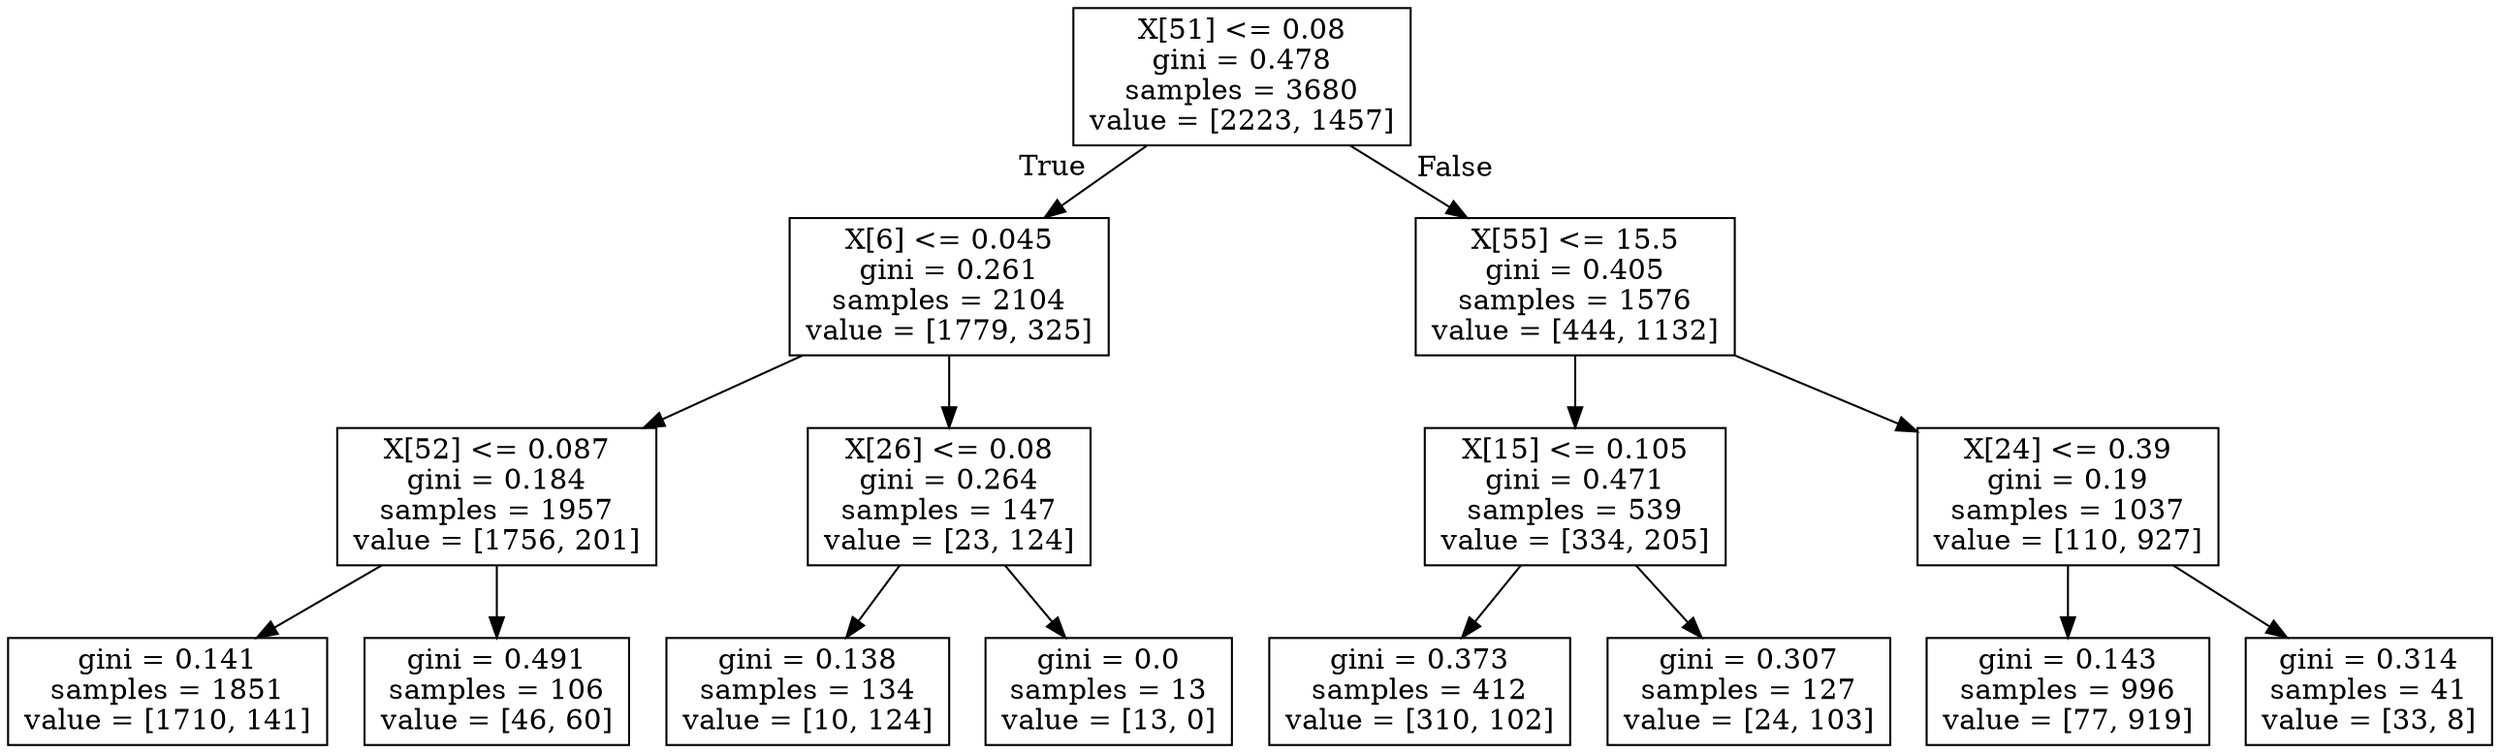 digraph Tree {
node [shape=box] ;
0 [label="X[51] <= 0.08\ngini = 0.478\nsamples = 3680\nvalue = [2223, 1457]"] ;
1 [label="X[6] <= 0.045\ngini = 0.261\nsamples = 2104\nvalue = [1779, 325]"] ;
0 -> 1 [labeldistance=2.5, labelangle=45, headlabel="True"] ;
2 [label="X[52] <= 0.087\ngini = 0.184\nsamples = 1957\nvalue = [1756, 201]"] ;
1 -> 2 ;
3 [label="gini = 0.141\nsamples = 1851\nvalue = [1710, 141]"] ;
2 -> 3 ;
4 [label="gini = 0.491\nsamples = 106\nvalue = [46, 60]"] ;
2 -> 4 ;
5 [label="X[26] <= 0.08\ngini = 0.264\nsamples = 147\nvalue = [23, 124]"] ;
1 -> 5 ;
6 [label="gini = 0.138\nsamples = 134\nvalue = [10, 124]"] ;
5 -> 6 ;
7 [label="gini = 0.0\nsamples = 13\nvalue = [13, 0]"] ;
5 -> 7 ;
8 [label="X[55] <= 15.5\ngini = 0.405\nsamples = 1576\nvalue = [444, 1132]"] ;
0 -> 8 [labeldistance=2.5, labelangle=-45, headlabel="False"] ;
9 [label="X[15] <= 0.105\ngini = 0.471\nsamples = 539\nvalue = [334, 205]"] ;
8 -> 9 ;
10 [label="gini = 0.373\nsamples = 412\nvalue = [310, 102]"] ;
9 -> 10 ;
11 [label="gini = 0.307\nsamples = 127\nvalue = [24, 103]"] ;
9 -> 11 ;
12 [label="X[24] <= 0.39\ngini = 0.19\nsamples = 1037\nvalue = [110, 927]"] ;
8 -> 12 ;
13 [label="gini = 0.143\nsamples = 996\nvalue = [77, 919]"] ;
12 -> 13 ;
14 [label="gini = 0.314\nsamples = 41\nvalue = [33, 8]"] ;
12 -> 14 ;
}